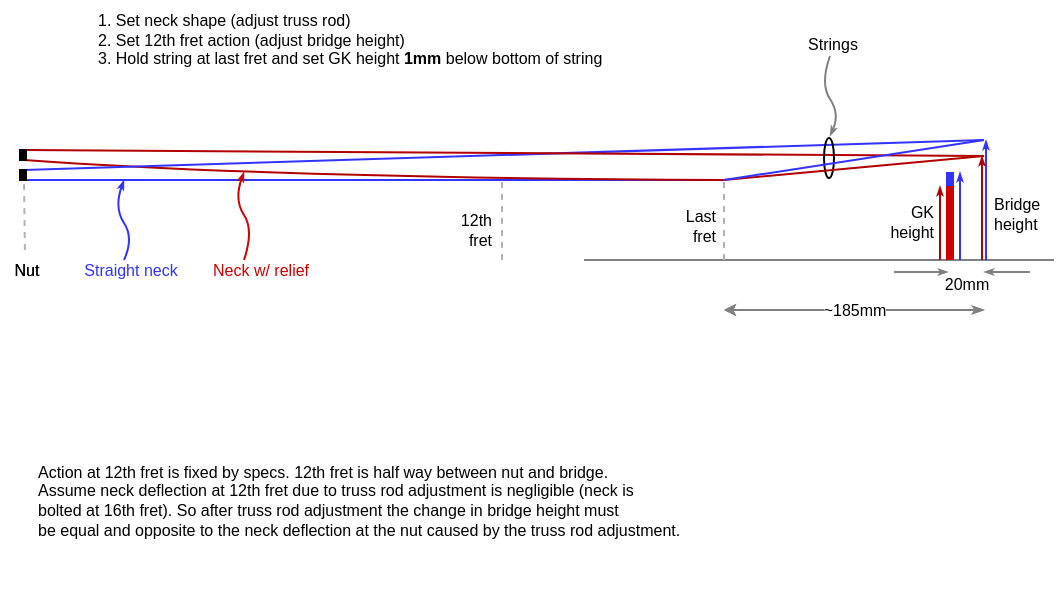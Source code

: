 <mxfile version="14.1.8" type="github">
  <diagram id="icT79BqDyMPT690cw6SL" name="Page-1">
    <mxGraphModel dx="576" dy="274" grid="1" gridSize="5" guides="0" tooltips="1" connect="1" arrows="1" fold="1" page="1" pageScale="1" pageWidth="850" pageHeight="1100" math="0" shadow="0">
      <root>
        <mxCell id="0" />
        <mxCell id="1" parent="0" />
        <mxCell id="-P2CWIfBhK16tqXoN2Xe-1" value="" style="endArrow=none;html=1;strokeWidth=1;rounded=0;strokeColor=#808080;" edge="1" parent="1">
          <mxGeometry width="50" height="50" relative="1" as="geometry">
            <mxPoint x="400" y="500" as="sourcePoint" />
            <mxPoint x="635" y="500" as="targetPoint" />
          </mxGeometry>
        </mxCell>
        <mxCell id="-P2CWIfBhK16tqXoN2Xe-9" value="" style="endArrow=none;html=1;strokeWidth=1;fillColor=#0050ef;strokeColor=#3333FF;" edge="1" parent="1">
          <mxGeometry width="50" height="50" relative="1" as="geometry">
            <mxPoint x="120" y="460" as="sourcePoint" />
            <mxPoint x="470" y="460" as="targetPoint" />
          </mxGeometry>
        </mxCell>
        <mxCell id="-P2CWIfBhK16tqXoN2Xe-11" value="" style="curved=1;endArrow=none;html=1;strokeWidth=1;endFill=0;fillColor=#e51400;strokeColor=#B20000;" edge="1" parent="1">
          <mxGeometry width="50" height="50" relative="1" as="geometry">
            <mxPoint x="120" y="450" as="sourcePoint" />
            <mxPoint x="470" y="460" as="targetPoint" />
            <Array as="points">
              <mxPoint x="244" y="459" />
            </Array>
          </mxGeometry>
        </mxCell>
        <mxCell id="-P2CWIfBhK16tqXoN2Xe-12" value="" style="endArrow=none;html=1;strokeWidth=1;fillColor=#0050ef;strokeColor=#3333FF;" edge="1" parent="1">
          <mxGeometry width="50" height="50" relative="1" as="geometry">
            <mxPoint x="120" y="455" as="sourcePoint" />
            <mxPoint x="600" y="440" as="targetPoint" />
          </mxGeometry>
        </mxCell>
        <mxCell id="-P2CWIfBhK16tqXoN2Xe-13" value="&lt;div&gt;12th&lt;/div&gt;&lt;div&gt;fret&lt;br&gt;&lt;/div&gt;" style="text;html=1;align=right;verticalAlign=middle;resizable=0;points=[];autosize=1;fontSize=8;connectable=0;" vertex="1" parent="1">
          <mxGeometry x="325" y="470" width="30" height="30" as="geometry" />
        </mxCell>
        <mxCell id="-P2CWIfBhK16tqXoN2Xe-14" value="&lt;div style=&quot;font-size: 8px&quot;&gt;Last&lt;br&gt;&lt;/div&gt;&lt;div&gt;fret&lt;br&gt;&lt;/div&gt;" style="text;html=1;align=right;verticalAlign=middle;resizable=0;points=[];autosize=1;fontSize=8;connectable=0;" vertex="1" parent="1">
          <mxGeometry x="440" y="470" width="27" height="25" as="geometry" />
        </mxCell>
        <mxCell id="-P2CWIfBhK16tqXoN2Xe-15" value="" style="endArrow=none;dashed=1;html=1;strokeWidth=1;fillColor=#ffcccc;strokeColor=#B3B3B3;" edge="1" parent="1">
          <mxGeometry width="50" height="50" relative="1" as="geometry">
            <mxPoint x="359" y="500" as="sourcePoint" />
            <mxPoint x="359" y="460" as="targetPoint" />
          </mxGeometry>
        </mxCell>
        <mxCell id="-P2CWIfBhK16tqXoN2Xe-17" value="" style="endArrow=none;dashed=1;html=1;strokeWidth=1;fillColor=#ffcccc;strokeColor=#B3B3B3;" edge="1" parent="1">
          <mxGeometry width="50" height="50" relative="1" as="geometry">
            <mxPoint x="120.452" y="495" as="sourcePoint" />
            <mxPoint x="120" y="460" as="targetPoint" />
          </mxGeometry>
        </mxCell>
        <mxCell id="-P2CWIfBhK16tqXoN2Xe-19" value="" style="endArrow=none;dashed=1;html=1;strokeWidth=1;fillColor=#ffcccc;strokeColor=#B3B3B3;" edge="1" parent="1">
          <mxGeometry width="50" height="50" relative="1" as="geometry">
            <mxPoint x="470" y="500" as="sourcePoint" />
            <mxPoint x="470" y="460" as="targetPoint" />
          </mxGeometry>
        </mxCell>
        <mxCell id="-P2CWIfBhK16tqXoN2Xe-21" value="&lt;div style=&quot;font-size: 8px&quot;&gt;Nut&lt;/div&gt;" style="text;html=1;align=center;verticalAlign=middle;resizable=0;points=[];autosize=1;fontSize=8;" vertex="1" parent="1">
          <mxGeometry x="108" y="495" width="25" height="20" as="geometry" />
        </mxCell>
        <mxCell id="-P2CWIfBhK16tqXoN2Xe-22" value="&lt;div style=&quot;font-size: 8px&quot;&gt;Bridge&lt;/div&gt;&lt;div&gt;height&lt;/div&gt;" style="text;html=1;align=left;verticalAlign=middle;resizable=0;points=[];autosize=1;fontSize=8;" vertex="1" parent="1">
          <mxGeometry x="603" y="462" width="35" height="30" as="geometry" />
        </mxCell>
        <mxCell id="-P2CWIfBhK16tqXoN2Xe-23" value="" style="endArrow=none;html=1;strokeWidth=1;fontSize=8;strokeColor=#B20000;fillColor=#e51400;" edge="1" parent="1">
          <mxGeometry width="50" height="50" relative="1" as="geometry">
            <mxPoint x="120" y="445" as="sourcePoint" />
            <mxPoint x="600" y="448" as="targetPoint" />
          </mxGeometry>
        </mxCell>
        <mxCell id="-P2CWIfBhK16tqXoN2Xe-25" value="" style="endArrow=classicThin;html=1;strokeColor=#3333FF;strokeWidth=1;fontSize=8;endSize=2;endFill=1;" edge="1" parent="1">
          <mxGeometry width="50" height="50" relative="1" as="geometry">
            <mxPoint x="588" y="500" as="sourcePoint" />
            <mxPoint x="588" y="456" as="targetPoint" />
          </mxGeometry>
        </mxCell>
        <mxCell id="-P2CWIfBhK16tqXoN2Xe-26" value="" style="endArrow=classicThin;html=1;strokeColor=#B20000;strokeWidth=1;fontSize=8;endSize=2;fillColor=#e51400;endFill=1;" edge="1" parent="1">
          <mxGeometry width="50" height="50" relative="1" as="geometry">
            <mxPoint x="578" y="500" as="sourcePoint" />
            <mxPoint x="578" y="463" as="targetPoint" />
          </mxGeometry>
        </mxCell>
        <mxCell id="-P2CWIfBhK16tqXoN2Xe-28" value="&lt;div&gt;GK&lt;/div&gt;&lt;div&gt;height&lt;br&gt;&lt;/div&gt;" style="text;html=1;align=right;verticalAlign=middle;resizable=0;points=[];autosize=1;fontSize=8;" vertex="1" parent="1">
          <mxGeometry x="543" y="469" width="33" height="24" as="geometry" />
        </mxCell>
        <mxCell id="-P2CWIfBhK16tqXoN2Xe-40" value="" style="rounded=0;whiteSpace=wrap;html=1;fontFamily=Times New Roman;fontSize=8;fillColor=#000000;connectable=0;" vertex="1" parent="1">
          <mxGeometry x="118" y="455" width="3" height="5" as="geometry" />
        </mxCell>
        <mxCell id="-P2CWIfBhK16tqXoN2Xe-43" value="" style="rounded=0;whiteSpace=wrap;html=1;fontFamily=Times New Roman;fontSize=8;fillColor=#000000;" vertex="1" parent="1">
          <mxGeometry x="118" y="445" width="3" height="5" as="geometry" />
        </mxCell>
        <mxCell id="-P2CWIfBhK16tqXoN2Xe-44" value="Straight neck" style="text;html=1;align=center;verticalAlign=middle;resizable=0;points=[];autosize=1;fontSize=8;fontFamily=Helvetica;fontColor=#3333FF;" vertex="1" parent="1">
          <mxGeometry x="143" y="495" width="60" height="20" as="geometry" />
        </mxCell>
        <mxCell id="-P2CWIfBhK16tqXoN2Xe-45" value="Neck w/ relief" style="text;html=1;align=center;verticalAlign=middle;resizable=0;points=[];autosize=1;fontSize=8;fontFamily=Helvetica;fontColor=#CC0000;allowArrows=0;" vertex="1" parent="1">
          <mxGeometry x="208" y="495" width="60" height="20" as="geometry" />
        </mxCell>
        <mxCell id="-P2CWIfBhK16tqXoN2Xe-49" value="" style="curved=1;endArrow=classicThin;html=1;strokeWidth=1;fontFamily=Helvetica;fontSize=8;fontColor=#CC0000;startSize=2;endFill=1;endSize=2;strokeColor=#CC0000;" edge="1" parent="1">
          <mxGeometry width="50" height="50" relative="1" as="geometry">
            <mxPoint x="230" y="500" as="sourcePoint" />
            <mxPoint x="230" y="456" as="targetPoint" />
            <Array as="points">
              <mxPoint x="235" y="485" />
              <mxPoint x="225" y="470" />
            </Array>
          </mxGeometry>
        </mxCell>
        <mxCell id="-P2CWIfBhK16tqXoN2Xe-51" value="" style="curved=1;endArrow=classicThin;html=1;strokeWidth=1;fontFamily=Helvetica;fontSize=8;fontColor=#CC0000;startSize=2;endFill=1;endSize=2;fillColor=#0050ef;strokeColor=#3333FF;" edge="1" parent="1">
          <mxGeometry width="50" height="50" relative="1" as="geometry">
            <mxPoint x="170" y="500" as="sourcePoint" />
            <mxPoint x="170" y="460" as="targetPoint" />
            <Array as="points">
              <mxPoint x="175" y="489" />
              <mxPoint x="165" y="474" />
            </Array>
          </mxGeometry>
        </mxCell>
        <mxCell id="-P2CWIfBhK16tqXoN2Xe-52" value="&lt;div&gt;1. Set neck shape (adjust truss rod)&lt;/div&gt;&lt;div&gt;2. Set 12th fret action (adjust bridge height)&lt;/div&gt;&lt;div&gt;3. Hold string at last fret and set GK height &lt;b&gt;1mm &lt;/b&gt;below bottom of string&lt;br&gt;&lt;/div&gt;" style="text;html=1;align=left;verticalAlign=middle;resizable=0;points=[];autosize=1;fontSize=8;fontFamily=Helvetica;" vertex="1" parent="1">
          <mxGeometry x="155" y="370" width="270" height="40" as="geometry" />
        </mxCell>
        <mxCell id="-P2CWIfBhK16tqXoN2Xe-53" value="" style="ellipse;whiteSpace=wrap;html=1;fontFamily=Helvetica;fontSize=8;fontColor=#CC0000;connectable=0;fillColor=none;" vertex="1" parent="1">
          <mxGeometry x="520" y="439" width="5" height="20" as="geometry" />
        </mxCell>
        <mxCell id="-P2CWIfBhK16tqXoN2Xe-55" value="" style="curved=1;endArrow=none;html=1;strokeWidth=1;fontFamily=Helvetica;fontSize=8;fontColor=#CC0000;startSize=2;endFill=0;endSize=2;fillColor=#0050ef;startArrow=classicThin;startFill=1;strokeColor=#808080;" edge="1" parent="1">
          <mxGeometry width="50" height="50" relative="1" as="geometry">
            <mxPoint x="523" y="438" as="sourcePoint" />
            <mxPoint x="523" y="398" as="targetPoint" />
            <Array as="points">
              <mxPoint x="528" y="427" />
              <mxPoint x="518" y="412" />
            </Array>
          </mxGeometry>
        </mxCell>
        <mxCell id="-P2CWIfBhK16tqXoN2Xe-56" value="Strings" style="text;html=1;align=center;verticalAlign=middle;resizable=0;points=[];autosize=1;fontSize=8;fontFamily=Helvetica;" vertex="1" parent="1">
          <mxGeometry x="504" y="382" width="40" height="20" as="geometry" />
        </mxCell>
        <mxCell id="-P2CWIfBhK16tqXoN2Xe-57" value="" style="endArrow=classicThin;html=1;strokeColor=#3333FF;strokeWidth=1;fontSize=8;endSize=2;endFill=1;" edge="1" parent="1">
          <mxGeometry width="50" height="50" relative="1" as="geometry">
            <mxPoint x="601" y="500" as="sourcePoint" />
            <mxPoint x="601" y="440" as="targetPoint" />
          </mxGeometry>
        </mxCell>
        <mxCell id="-P2CWIfBhK16tqXoN2Xe-58" value="" style="endArrow=classicThin;html=1;strokeColor=#B20000;strokeWidth=1;fontSize=8;endSize=2;fillColor=#e51400;endFill=1;" edge="1" parent="1">
          <mxGeometry width="50" height="50" relative="1" as="geometry">
            <mxPoint x="599" y="500" as="sourcePoint" />
            <mxPoint x="599" y="448" as="targetPoint" />
          </mxGeometry>
        </mxCell>
        <mxCell id="-P2CWIfBhK16tqXoN2Xe-60" value="" style="endArrow=none;html=1;strokeWidth=1;fontSize=8;strokeColor=#B20000;fillColor=#e51400;" edge="1" parent="1">
          <mxGeometry width="50" height="50" relative="1" as="geometry">
            <mxPoint x="470" y="460" as="sourcePoint" />
            <mxPoint x="600" y="448" as="targetPoint" />
          </mxGeometry>
        </mxCell>
        <mxCell id="-P2CWIfBhK16tqXoN2Xe-61" value="" style="endArrow=none;html=1;strokeWidth=1;fillColor=#0050ef;strokeColor=#3333FF;" edge="1" parent="1">
          <mxGeometry width="50" height="50" relative="1" as="geometry">
            <mxPoint x="470" y="460" as="sourcePoint" />
            <mxPoint x="600" y="440" as="targetPoint" />
          </mxGeometry>
        </mxCell>
        <mxCell id="-P2CWIfBhK16tqXoN2Xe-62" value="&lt;div style=&quot;font-size: 8px&quot;&gt;Nut&lt;/div&gt;" style="text;html=1;align=center;verticalAlign=middle;resizable=0;points=[];autosize=1;fontSize=8;" vertex="1" parent="1">
          <mxGeometry x="108" y="495" width="25" height="20" as="geometry" />
        </mxCell>
        <mxCell id="-P2CWIfBhK16tqXoN2Xe-65" value="" style="rounded=0;whiteSpace=wrap;html=1;fontFamily=Times New Roman;fontSize=8;connectable=0;fillColor=#3333FF;strokeColor=none;" vertex="1" parent="1">
          <mxGeometry x="581" y="456" width="4" height="44" as="geometry" />
        </mxCell>
        <mxCell id="-P2CWIfBhK16tqXoN2Xe-66" value="" style="rounded=0;whiteSpace=wrap;html=1;fontFamily=Times New Roman;fontSize=8;connectable=0;fillColor=#CC0000;strokeColor=none;" vertex="1" parent="1">
          <mxGeometry x="581" y="463" width="4" height="37" as="geometry" />
        </mxCell>
        <mxCell id="-P2CWIfBhK16tqXoN2Xe-71" value="" style="endArrow=classicThin;startArrow=classic;html=1;strokeColor=#808080;strokeWidth=1;fontFamily=Helvetica;fontSize=8;fontColor=#000000;endFill=1;endSize=3;startSize=3;" edge="1" parent="1">
          <mxGeometry width="50" height="50" relative="1" as="geometry">
            <mxPoint x="470" y="525" as="sourcePoint" />
            <mxPoint x="600" y="525" as="targetPoint" />
          </mxGeometry>
        </mxCell>
        <mxCell id="-P2CWIfBhK16tqXoN2Xe-72" value="&lt;div&gt;~185mm&lt;/div&gt;" style="edgeLabel;html=1;align=center;verticalAlign=middle;resizable=0;points=[];fontSize=8;fontFamily=Helvetica;fontColor=#000000;" vertex="1" connectable="0" parent="-P2CWIfBhK16tqXoN2Xe-71">
          <mxGeometry x="0.174" y="-1" relative="1" as="geometry">
            <mxPoint x="-11.33" y="-1" as="offset" />
          </mxGeometry>
        </mxCell>
        <mxCell id="-P2CWIfBhK16tqXoN2Xe-73" value="20mm" style="text;html=1;align=center;verticalAlign=middle;resizable=0;points=[];autosize=1;fontSize=8;fontFamily=Helvetica;fontColor=#000000;" vertex="1" parent="1">
          <mxGeometry x="573" y="502" width="35" height="20" as="geometry" />
        </mxCell>
        <mxCell id="-P2CWIfBhK16tqXoN2Xe-74" value="" style="endArrow=classicThin;startArrow=classic;html=1;strokeColor=#808080;strokeWidth=1;fontFamily=Helvetica;fontSize=8;fontColor=#000000;endFill=1;endSize=3;startSize=3;" edge="1" parent="1">
          <mxGeometry width="50" height="50" relative="1" as="geometry">
            <mxPoint x="470" y="525" as="sourcePoint" />
            <mxPoint x="600" y="525" as="targetPoint" />
          </mxGeometry>
        </mxCell>
        <mxCell id="-P2CWIfBhK16tqXoN2Xe-75" value="&lt;div&gt;~185mm&lt;/div&gt;" style="edgeLabel;html=1;align=center;verticalAlign=middle;resizable=0;points=[];fontSize=8;fontFamily=Helvetica;fontColor=#000000;" vertex="1" connectable="0" parent="-P2CWIfBhK16tqXoN2Xe-74">
          <mxGeometry x="0.174" y="-1" relative="1" as="geometry">
            <mxPoint x="-11.33" y="-1" as="offset" />
          </mxGeometry>
        </mxCell>
        <mxCell id="-P2CWIfBhK16tqXoN2Xe-76" value="" style="endArrow=classicThin;html=1;strokeColor=#808080;strokeWidth=1;fontFamily=Helvetica;fontSize=8;fontColor=#000000;jumpSize=6;startSize=8;endSize=2;endFill=1;" edge="1" parent="1">
          <mxGeometry width="50" height="50" relative="1" as="geometry">
            <mxPoint x="555" y="506" as="sourcePoint" />
            <mxPoint x="582" y="506" as="targetPoint" />
          </mxGeometry>
        </mxCell>
        <mxCell id="-P2CWIfBhK16tqXoN2Xe-77" value="" style="endArrow=classicThin;html=1;strokeColor=#808080;strokeWidth=1;fontFamily=Helvetica;fontSize=8;fontColor=#000000;jumpSize=6;startSize=8;endSize=2;endFill=1;" edge="1" parent="1">
          <mxGeometry width="50" height="50" relative="1" as="geometry">
            <mxPoint x="623" y="506" as="sourcePoint" />
            <mxPoint x="600" y="506" as="targetPoint" />
          </mxGeometry>
        </mxCell>
        <mxCell id="-P2CWIfBhK16tqXoN2Xe-78" value="&lt;div&gt;Action at 12th fret is fixed by specs. 12th fret is half way between nut and bridge.&lt;/div&gt;&lt;div&gt;Assume neck deflection at 12th fret due to truss rod adjustment is negligible (neck is &lt;br&gt;&lt;/div&gt;&lt;div&gt;bolted at 16th fret). So after truss rod adjustment the change in bridge height must &lt;br&gt;&lt;/div&gt;&lt;div&gt;be equal and opposite to the neck deflection at the nut caused by the truss rod adjustment.&lt;br&gt;&lt;/div&gt;&lt;div&gt;&lt;br&gt;&lt;/div&gt;&lt;div&gt;&lt;br&gt;&lt;/div&gt;" style="text;html=1;align=left;verticalAlign=middle;resizable=0;points=[];autosize=1;fontSize=8;fontFamily=Helvetica;fontColor=#000000;" vertex="1" parent="1">
          <mxGeometry x="125" y="595" width="340" height="70" as="geometry" />
        </mxCell>
      </root>
    </mxGraphModel>
  </diagram>
</mxfile>
